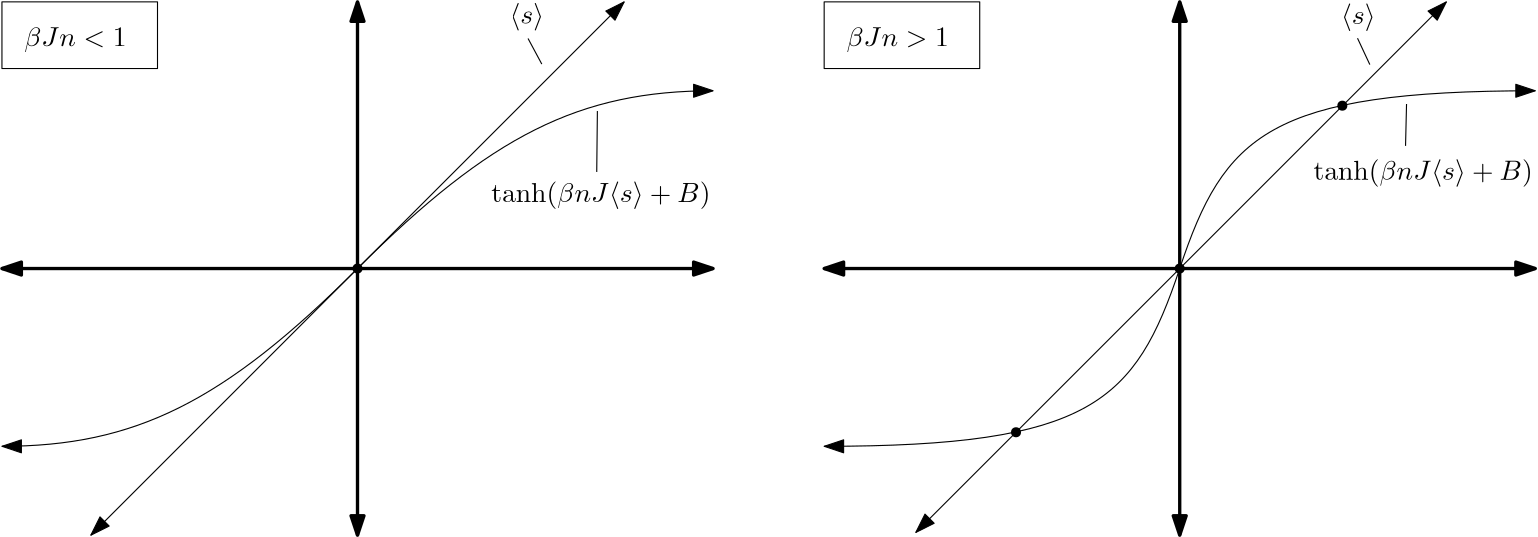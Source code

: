 <?xml version="1.0"?>
<!DOCTYPE ipe SYSTEM "ipe.dtd">
<ipe version="70212" creator="Ipe 7.2.12">
<info created="D:20190601213332" modified="D:20190601213332"/>
<ipestyle name="basic">
<symbol name="arrow/arc(spx)">
<path stroke="sym-stroke" fill="sym-stroke" pen="sym-pen">
0 0 m
-1 0.333 l
-1 -0.333 l
h
</path>
</symbol>
<symbol name="arrow/farc(spx)">
<path stroke="sym-stroke" fill="white" pen="sym-pen">
0 0 m
-1 0.333 l
-1 -0.333 l
h
</path>
</symbol>
<symbol name="arrow/ptarc(spx)">
<path stroke="sym-stroke" fill="sym-stroke" pen="sym-pen">
0 0 m
-1 0.333 l
-0.8 0 l
-1 -0.333 l
h
</path>
</symbol>
<symbol name="arrow/fptarc(spx)">
<path stroke="sym-stroke" fill="white" pen="sym-pen">
0 0 m
-1 0.333 l
-0.8 0 l
-1 -0.333 l
h
</path>
</symbol>
<symbol name="mark/circle(sx)" transformations="translations">
<path fill="sym-stroke">
0.6 0 0 0.6 0 0 e
0.4 0 0 0.4 0 0 e
</path>
</symbol>
<symbol name="mark/disk(sx)" transformations="translations">
<path fill="sym-stroke">
0.6 0 0 0.6 0 0 e
</path>
</symbol>
<symbol name="mark/fdisk(sfx)" transformations="translations">
<group>
<path fill="sym-fill">
0.5 0 0 0.5 0 0 e
</path>
<path fill="sym-stroke" fillrule="eofill">
0.6 0 0 0.6 0 0 e
0.4 0 0 0.4 0 0 e
</path>
</group>
</symbol>
<symbol name="mark/box(sx)" transformations="translations">
<path fill="sym-stroke" fillrule="eofill">
-0.6 -0.6 m
0.6 -0.6 l
0.6 0.6 l
-0.6 0.6 l
h
-0.4 -0.4 m
0.4 -0.4 l
0.4 0.4 l
-0.4 0.4 l
h
</path>
</symbol>
<symbol name="mark/square(sx)" transformations="translations">
<path fill="sym-stroke">
-0.6 -0.6 m
0.6 -0.6 l
0.6 0.6 l
-0.6 0.6 l
h
</path>
</symbol>
<symbol name="mark/fsquare(sfx)" transformations="translations">
<group>
<path fill="sym-fill">
-0.5 -0.5 m
0.5 -0.5 l
0.5 0.5 l
-0.5 0.5 l
h
</path>
<path fill="sym-stroke" fillrule="eofill">
-0.6 -0.6 m
0.6 -0.6 l
0.6 0.6 l
-0.6 0.6 l
h
-0.4 -0.4 m
0.4 -0.4 l
0.4 0.4 l
-0.4 0.4 l
h
</path>
</group>
</symbol>
<symbol name="mark/cross(sx)" transformations="translations">
<group>
<path fill="sym-stroke">
-0.43 -0.57 m
0.57 0.43 l
0.43 0.57 l
-0.57 -0.43 l
h
</path>
<path fill="sym-stroke">
-0.43 0.57 m
0.57 -0.43 l
0.43 -0.57 l
-0.57 0.43 l
h
</path>
</group>
</symbol>
<symbol name="arrow/fnormal(spx)">
<path stroke="sym-stroke" fill="white" pen="sym-pen">
0 0 m
-1 0.333 l
-1 -0.333 l
h
</path>
</symbol>
<symbol name="arrow/pointed(spx)">
<path stroke="sym-stroke" fill="sym-stroke" pen="sym-pen">
0 0 m
-1 0.333 l
-0.8 0 l
-1 -0.333 l
h
</path>
</symbol>
<symbol name="arrow/fpointed(spx)">
<path stroke="sym-stroke" fill="white" pen="sym-pen">
0 0 m
-1 0.333 l
-0.8 0 l
-1 -0.333 l
h
</path>
</symbol>
<symbol name="arrow/linear(spx)">
<path stroke="sym-stroke" pen="sym-pen">
-1 0.333 m
0 0 l
-1 -0.333 l
</path>
</symbol>
<symbol name="arrow/fdouble(spx)">
<path stroke="sym-stroke" fill="white" pen="sym-pen">
0 0 m
-1 0.333 l
-1 -0.333 l
h
-1 0 m
-2 0.333 l
-2 -0.333 l
h
</path>
</symbol>
<symbol name="arrow/double(spx)">
<path stroke="sym-stroke" fill="sym-stroke" pen="sym-pen">
0 0 m
-1 0.333 l
-1 -0.333 l
h
-1 0 m
-2 0.333 l
-2 -0.333 l
h
</path>
</symbol>
<pen name="heavier" value="0.8"/>
<pen name="fat" value="1.2"/>
<pen name="ultrafat" value="2"/>
<symbolsize name="large" value="5"/>
<symbolsize name="small" value="2"/>
<symbolsize name="tiny" value="1.1"/>
<arrowsize name="large" value="10"/>
<arrowsize name="small" value="5"/>
<arrowsize name="tiny" value="3"/>
<color name="red" value="1 0 0"/>
<color name="green" value="0 1 0"/>
<color name="blue" value="0 0 1"/>
<color name="yellow" value="1 1 0"/>
<color name="orange" value="1 0.647 0"/>
<color name="gold" value="1 0.843 0"/>
<color name="purple" value="0.627 0.125 0.941"/>
<color name="gray" value="0.745"/>
<color name="brown" value="0.647 0.165 0.165"/>
<color name="navy" value="0 0 0.502"/>
<color name="pink" value="1 0.753 0.796"/>
<color name="seagreen" value="0.18 0.545 0.341"/>
<color name="turquoise" value="0.251 0.878 0.816"/>
<color name="violet" value="0.933 0.51 0.933"/>
<color name="darkblue" value="0 0 0.545"/>
<color name="darkcyan" value="0 0.545 0.545"/>
<color name="darkgray" value="0.663"/>
<color name="darkgreen" value="0 0.392 0"/>
<color name="darkmagenta" value="0.545 0 0.545"/>
<color name="darkorange" value="1 0.549 0"/>
<color name="darkred" value="0.545 0 0"/>
<color name="lightblue" value="0.678 0.847 0.902"/>
<color name="lightcyan" value="0.878 1 1"/>
<color name="lightgray" value="0.827"/>
<color name="lightgreen" value="0.565 0.933 0.565"/>
<color name="lightyellow" value="1 1 0.878"/>
<dashstyle name="dashed" value="[4] 0"/>
<dashstyle name="dotted" value="[1 3] 0"/>
<dashstyle name="dash dotted" value="[4 2 1 2] 0"/>
<dashstyle name="dash dot dotted" value="[4 2 1 2 1 2] 0"/>
<textsize name="large" value="\large"/>
<textsize name="Large" value="\Large"/>
<textsize name="LARGE" value="\LARGE"/>
<textsize name="huge" value="\huge"/>
<textsize name="Huge" value="\Huge"/>
<textsize name="small" value="\small"/>
<textsize name="footnote" value="\footnotesize"/>
<textsize name="tiny" value="\tiny"/>
<textstyle name="center" begin="\begin{center}" end="\end{center}"/>
<textstyle name="itemize" begin="\begin{itemize}" end="\end{itemize}"/>
<textstyle name="item" begin="\begin{itemize}\item{}" end="\end{itemize}"/>
<gridsize name="4 pts" value="4"/>
<gridsize name="8 pts (~3 mm)" value="8"/>
<gridsize name="16 pts (~6 mm)" value="16"/>
<gridsize name="32 pts (~12 mm)" value="32"/>
<gridsize name="10 pts (~3.5 mm)" value="10"/>
<gridsize name="20 pts (~7 mm)" value="20"/>
<gridsize name="14 pts (~5 mm)" value="14"/>
<gridsize name="28 pts (~10 mm)" value="28"/>
<gridsize name="56 pts (~20 mm)" value="56"/>
<anglesize name="90 deg" value="90"/>
<anglesize name="60 deg" value="60"/>
<anglesize name="45 deg" value="45"/>
<anglesize name="30 deg" value="30"/>
<anglesize name="22.5 deg" value="22.5"/>
<opacity name="10%" value="0.1"/>
<opacity name="30%" value="0.3"/>
<opacity name="50%" value="0.5"/>
<opacity name="75%" value="0.75"/>
<tiling name="falling" angle="-60" step="4" width="1"/>
<tiling name="rising" angle="30" step="4" width="1"/>
</ipestyle>
<page>
<layer name="alpha"/>
<view layers="alpha" active="alpha"/>
<path layer="alpha" matrix="1 0 0 1 -48 0" stroke="black" pen="fat" arrow="normal/normal" rarrow="normal/normal">
64 704 m
320 704 l
</path>
<path matrix="1 0 0 0.75 -48 176" stroke="black" pen="fat" arrow="normal/normal" rarrow="normal/normal">
192 832 m
192 576 l
</path>
<path matrix="0.75 0 0 0.75 0 176" stroke="black" arrow="normal/normal" rarrow="normal/normal">
64 576 m
320 832 l
</path>
<path matrix="1 0 0 1 248 0" stroke="black" pen="fat" arrow="normal/normal" rarrow="normal/normal">
64 704 m
320 704 l
</path>
<path matrix="1 0 0 0.75 248 176" stroke="black" pen="fat" arrow="normal/normal" rarrow="normal/normal">
192 832 m
192 576 l
</path>
<path matrix="0.746111 0 0 0.746111 297.244 179.236" stroke="black" arrow="normal/normal" rarrow="normal/normal">
64 576 m
320 832 l
</path>
<path stroke="black" rarrow="normal/normal">
16 640 m
64 640
96 656
144 704 c
</path>
<path matrix="-1 0 -0 -1 288 1408" stroke="black" rarrow="normal/normal">
16 640 m
64 640
96 656
144 704 c
</path>
<path matrix="1 0 0 1 -24 0" stroke="black" rarrow="normal/normal">
336 640 m
432 640
448 656
464 704 c
</path>
<path matrix="-1 0 -0 -1 904 1408" stroke="black" rarrow="normal/normal">
336 640 m
432 640
448 656
464 704 c
</path>
<text matrix="0.00150293 0 0 -59.169 191.723 46643.11" transformations="translations" pos="264 776" stroke="black" type="label" width="78.949" height="7.473" depth="2.49" valign="baseline" style="math">\tanh(\beta n J \langle s \rangle+B)</text>
<text matrix="-4 0 0 6.3526 1062.72 -4340.7" transformations="translations" pos="216 808" stroke="black" type="label" width="12.419" height="7.473" depth="2.49" valign="baseline" style="math">\langle s \rangle</text>
<text matrix="1 0 0 1 -32 -16" transformations="translations" pos="56 800" stroke="black" type="label" width="36.888" height="6.926" depth="1.93" valign="baseline" style="math">\beta J n &lt; 1</text>
<text matrix="1 0 0 1 -56 -16" transformations="translations" pos="376 800" stroke="black" type="label" width="36.888" height="6.926" depth="1.93" valign="baseline" style="math">\beta J n &gt; 1</text>
<path matrix="1 0 0 1 -32 -16" stroke="black">
48 816 m
48 792 l
104 792 l
104 816 l
h
</path>
<path matrix="1 0 0 1 -56 -16" stroke="black">
368 816 m
368 792 l
424 792 l
424 816 l
h
</path>
<text matrix="0.00150293 0 0 -59.169 487.723 46651.11" transformations="translations" pos="264 776" stroke="black" type="label" width="78.949" height="7.473" depth="2.49" valign="baseline" style="math">\tanh(\beta n J \langle s \rangle+B)</text>
<text matrix="-4 0 0 6.3526 1362.06 -4340.9" transformations="translations" pos="216 808" stroke="black" type="label" width="12.419" height="7.473" depth="2.49" valign="baseline" style="math">\langle s \rangle</text>
<path stroke="black">
230.125 738.767 m
230.358 760.702 l
</path>
<path matrix="0.992437 0 0 1.00211 3.94528 -1.57782" stroke="black">
521.293 748.153 m
521.654 763.197 l
</path>
<path stroke="black">
504.003 786.915 m
508.44 777.419 l
</path>
<path stroke="black">
205.392 786.819 m
210.348 777.596 l
</path>
<use name="mark/disk(sx)" pos="144 704" size="normal" stroke="black"/>
<use name="mark/disk(sx)" pos="440 704" size="normal" stroke="black"/>
<use name="mark/disk(sx)" pos="498.541 762.625" size="normal" stroke="black"/>
<use name="mark/disk(sx)" pos="381.066 645.06" size="normal" stroke="black"/>
</page>
</ipe>
